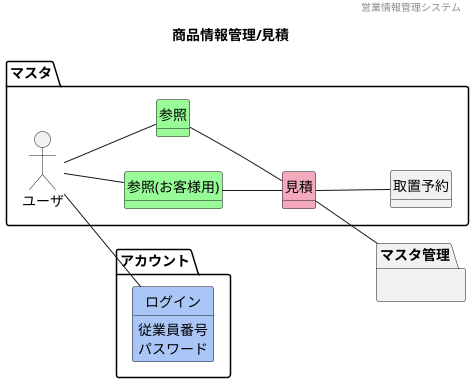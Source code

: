 @startuml images/商品情報管理/見積
' ヘッダー
header 営業情報管理システム
' タイトル
title 商品情報管理/見積
' 
hide circle
' 
hide method
left to right direction

package "アカウント"{
    class "ログイン" #A9C6F6
}
package "マスタ" {
    mix_actor "ユーザ"
        class "参照(お客様用)" #98fb98
        class "参照" #98fb98
        class "見積" #F5A9BC
        class "取置予約" 
}
        package "マスタ管理"{
            }


        ' class "" #F5A9BC
        ' class "" #ffd700

    'モデル同士の関係
    ' 見積
    ユーザ -- 参照
    ユーザ -- "参照(お客様用)"
    ユーザ -- ログイン
    参照 -- 見積
    "参照(お客様用)" -- 見積
    見積 -- 取置予約
    見積-- マスタ管理
    ログイン : 従業員番号
    ログイン : パスワード

@enduml